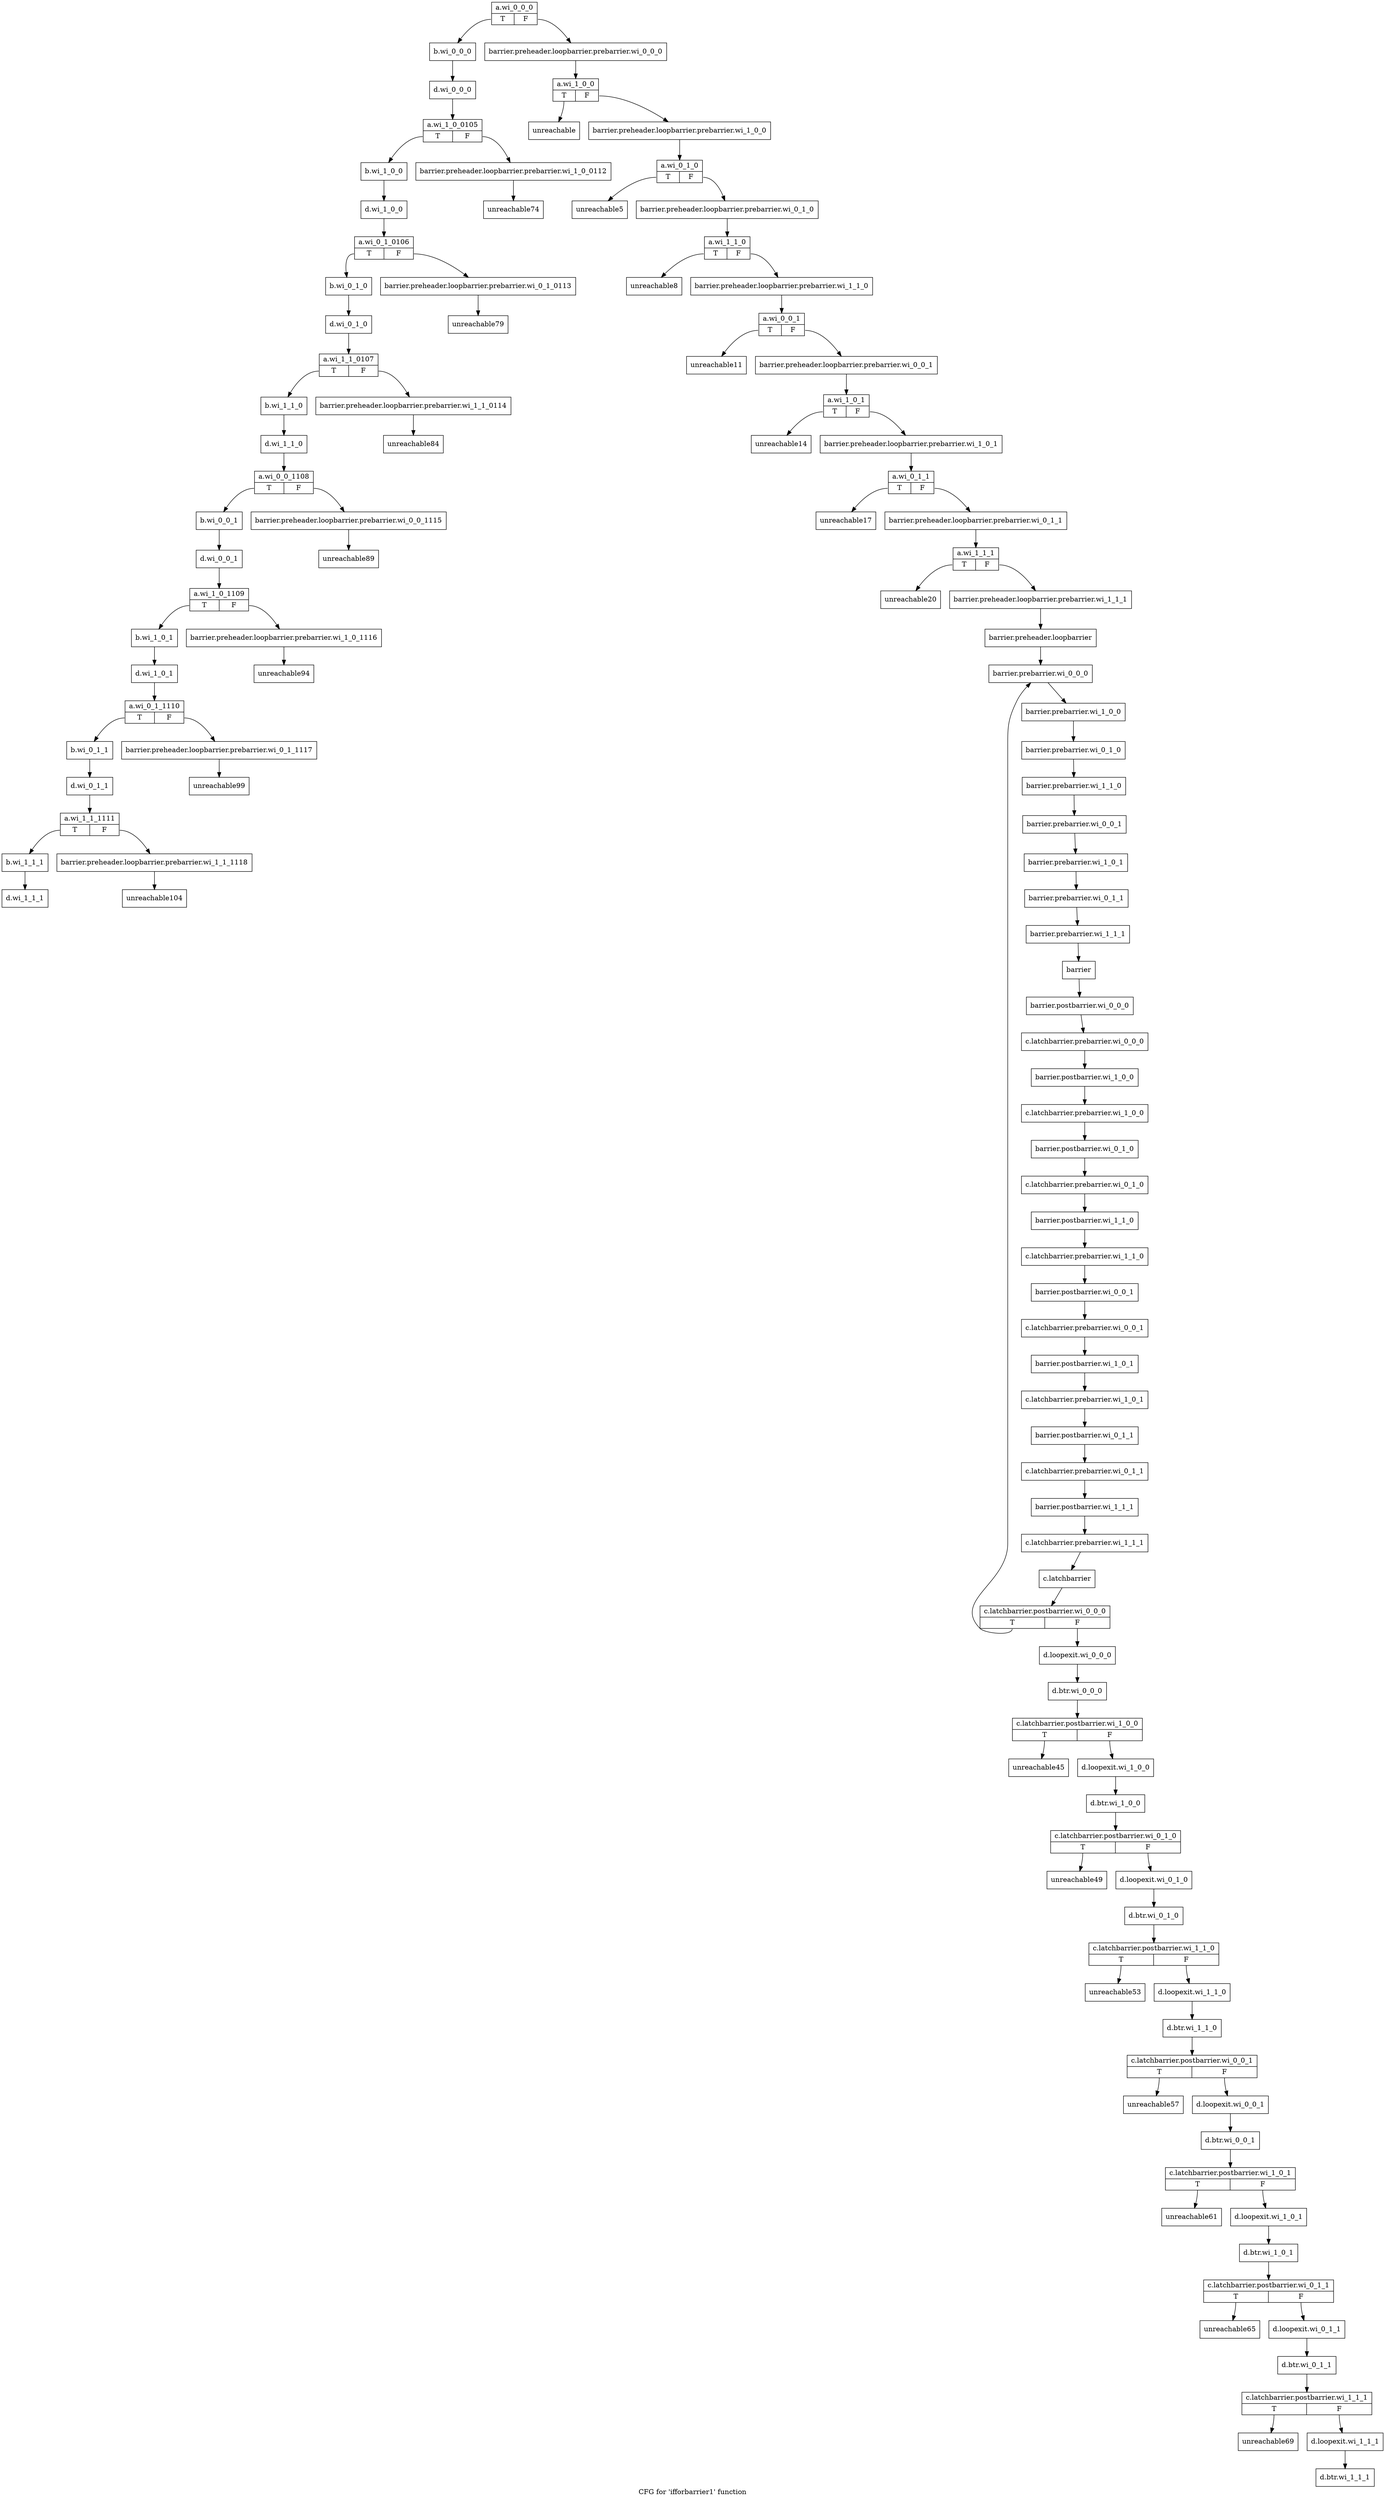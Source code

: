 digraph "CFG for 'ifforbarrier1' function" {
	label="CFG for 'ifforbarrier1' function";

	Node0x31fa740 [shape=record,label="{a.wi_0_0_0|{<s0>T|<s1>F}}"];
	Node0x31fa740:s0 -> Node0x31fb8e0;
	Node0x31fa740:s1 -> Node0x31fb1c0;
	Node0x31fb1c0 [shape=record,label="{barrier.preheader.loopbarrier.prebarrier.wi_0_0_0}"];
	Node0x31fb1c0 -> Node0x31fb100;
	Node0x31fb160 [shape=record,label="{barrier.preheader.loopbarrier}"];
	Node0x31fb160 -> Node0x31ff740;
	Node0x31fb8e0 [shape=record,label="{b.wi_0_0_0}"];
	Node0x31fb8e0 -> Node0x31ff8a0;
	Node0x31ff740 [shape=record,label="{barrier.prebarrier.wi_0_0_0}"];
	Node0x31ff740 -> Node0x31ff9f0;
	Node0x31ffb10 [shape=record,label="{barrier}"];
	Node0x31ffb10 -> Node0x31ffca0;
	Node0x31ffca0 [shape=record,label="{barrier.postbarrier.wi_0_0_0}"];
	Node0x31ffca0 -> Node0x31ffe60;
	Node0x31ffe60 [shape=record,label="{c.latchbarrier.prebarrier.wi_0_0_0}"];
	Node0x31ffe60 -> Node0x31ffe00;
	Node0x3200000 [shape=record,label="{c.latchbarrier}"];
	Node0x3200000 -> Node0x32002d0;
	Node0x32002d0 [shape=record,label="{c.latchbarrier.postbarrier.wi_0_0_0|{<s0>T|<s1>F}}"];
	Node0x32002d0:s0 -> Node0x31ff740;
	Node0x32002d0:s1 -> Node0x3200430;
	Node0x3200430 [shape=record,label="{d.loopexit.wi_0_0_0}"];
	Node0x3200430 -> Node0x32005b0;
	Node0x31ff8a0 [shape=record,label="{d.wi_0_0_0}"];
	Node0x31ff8a0 -> Node0x32006c0;
	Node0x32005b0 [shape=record,label="{d.btr.wi_0_0_0}"];
	Node0x32005b0 -> Node0x32007d0;
	Node0x31fb100 [shape=record,label="{a.wi_1_0_0|{<s0>T|<s1>F}}"];
	Node0x31fb100:s0 -> Node0x32008b0;
	Node0x31fb100:s1 -> Node0x3200a10;
	Node0x3200a10 [shape=record,label="{barrier.preheader.loopbarrier.prebarrier.wi_1_0_0}"];
	Node0x3200a10 -> Node0x3200950;
	Node0x32008b0 [shape=record,label="{unreachable}"];
	Node0x3200950 [shape=record,label="{a.wi_0_1_0|{<s0>T|<s1>F}}"];
	Node0x3200950:s0 -> Node0x3200c20;
	Node0x3200950:s1 -> Node0x3200d40;
	Node0x3200d40 [shape=record,label="{barrier.preheader.loopbarrier.prebarrier.wi_0_1_0}"];
	Node0x3200d40 -> Node0x3200c80;
	Node0x3200c20 [shape=record,label="{unreachable5}"];
	Node0x3200c80 [shape=record,label="{a.wi_1_1_0|{<s0>T|<s1>F}}"];
	Node0x3200c80:s0 -> Node0x3200f80;
	Node0x3200c80:s1 -> Node0x3200120;
	Node0x3200120 [shape=record,label="{barrier.preheader.loopbarrier.prebarrier.wi_1_1_0}"];
	Node0x3200120 -> Node0x3200060;
	Node0x3200f80 [shape=record,label="{unreachable8}"];
	Node0x3200060 [shape=record,label="{a.wi_0_0_1|{<s0>T|<s1>F}}"];
	Node0x3200060:s0 -> Node0x32014f0;
	Node0x3200060:s1 -> Node0x3201610;
	Node0x3201610 [shape=record,label="{barrier.preheader.loopbarrier.prebarrier.wi_0_0_1}"];
	Node0x3201610 -> Node0x3201550;
	Node0x32014f0 [shape=record,label="{unreachable11}"];
	Node0x3201550 [shape=record,label="{a.wi_1_0_1|{<s0>T|<s1>F}}"];
	Node0x3201550:s0 -> Node0x3201850;
	Node0x3201550:s1 -> Node0x3201970;
	Node0x3201970 [shape=record,label="{barrier.preheader.loopbarrier.prebarrier.wi_1_0_1}"];
	Node0x3201970 -> Node0x32018b0;
	Node0x3201850 [shape=record,label="{unreachable14}"];
	Node0x32018b0 [shape=record,label="{a.wi_0_1_1|{<s0>T|<s1>F}}"];
	Node0x32018b0:s0 -> Node0x3201bb0;
	Node0x32018b0:s1 -> Node0x3201cd0;
	Node0x3201cd0 [shape=record,label="{barrier.preheader.loopbarrier.prebarrier.wi_0_1_1}"];
	Node0x3201cd0 -> Node0x3201c10;
	Node0x3201bb0 [shape=record,label="{unreachable17}"];
	Node0x3201c10 [shape=record,label="{a.wi_1_1_1|{<s0>T|<s1>F}}"];
	Node0x3201c10:s0 -> Node0x3201f10;
	Node0x3201c10:s1 -> Node0x3202030;
	Node0x3202030 [shape=record,label="{barrier.preheader.loopbarrier.prebarrier.wi_1_1_1}"];
	Node0x3202030 -> Node0x31fb160;
	Node0x3201f10 [shape=record,label="{unreachable20}"];
	Node0x31ff9f0 [shape=record,label="{barrier.prebarrier.wi_1_0_0}"];
	Node0x31ff9f0 -> Node0x3201f70;
	Node0x3201f70 [shape=record,label="{barrier.prebarrier.wi_0_1_0}"];
	Node0x3201f70 -> Node0x3202290;
	Node0x3202290 [shape=record,label="{barrier.prebarrier.wi_1_1_0}"];
	Node0x3202290 -> Node0x3202370;
	Node0x3202370 [shape=record,label="{barrier.prebarrier.wi_0_0_1}"];
	Node0x3202370 -> Node0x3202490;
	Node0x3202490 [shape=record,label="{barrier.prebarrier.wi_1_0_1}"];
	Node0x3202490 -> Node0x32025b0;
	Node0x32025b0 [shape=record,label="{barrier.prebarrier.wi_0_1_1}"];
	Node0x32025b0 -> Node0x32026d0;
	Node0x32026d0 [shape=record,label="{barrier.prebarrier.wi_1_1_1}"];
	Node0x32026d0 -> Node0x31ffb10;
	Node0x31ffe00 [shape=record,label="{barrier.postbarrier.wi_1_0_0}"];
	Node0x31ffe00 -> Node0x3202920;
	Node0x3202920 [shape=record,label="{c.latchbarrier.prebarrier.wi_1_0_0}"];
	Node0x3202920 -> Node0x3202870;
	Node0x3202870 [shape=record,label="{barrier.postbarrier.wi_0_1_0}"];
	Node0x3202870 -> Node0x3202ae0;
	Node0x3202ae0 [shape=record,label="{c.latchbarrier.prebarrier.wi_0_1_0}"];
	Node0x3202ae0 -> Node0x3202a80;
	Node0x3202a80 [shape=record,label="{barrier.postbarrier.wi_1_1_0}"];
	Node0x3202a80 -> Node0x3202ce0;
	Node0x3202ce0 [shape=record,label="{c.latchbarrier.prebarrier.wi_1_1_0}"];
	Node0x3202ce0 -> Node0x3202c80;
	Node0x3202c80 [shape=record,label="{barrier.postbarrier.wi_0_0_1}"];
	Node0x3202c80 -> Node0x32011c0;
	Node0x32011c0 [shape=record,label="{c.latchbarrier.prebarrier.wi_0_0_1}"];
	Node0x32011c0 -> Node0x3201160;
	Node0x3201160 [shape=record,label="{barrier.postbarrier.wi_1_0_1}"];
	Node0x3201160 -> Node0x3203560;
	Node0x3203560 [shape=record,label="{c.latchbarrier.prebarrier.wi_1_0_1}"];
	Node0x3203560 -> Node0x32013a0;
	Node0x32013a0 [shape=record,label="{barrier.postbarrier.wi_0_1_1}"];
	Node0x32013a0 -> Node0x32037a0;
	Node0x32037a0 [shape=record,label="{c.latchbarrier.prebarrier.wi_0_1_1}"];
	Node0x32037a0 -> Node0x3203740;
	Node0x3203740 [shape=record,label="{barrier.postbarrier.wi_1_1_1}"];
	Node0x3203740 -> Node0x32039e0;
	Node0x32039e0 [shape=record,label="{c.latchbarrier.prebarrier.wi_1_1_1}"];
	Node0x32039e0 -> Node0x3200000;
	Node0x32007d0 [shape=record,label="{c.latchbarrier.postbarrier.wi_1_0_0|{<s0>T|<s1>F}}"];
	Node0x32007d0:s0 -> Node0x3203980;
	Node0x32007d0:s1 -> Node0x3203bc0;
	Node0x3203bc0 [shape=record,label="{d.loopexit.wi_1_0_0}"];
	Node0x3203bc0 -> Node0x3203da0;
	Node0x3203da0 [shape=record,label="{d.btr.wi_1_0_0}"];
	Node0x3203da0 -> Node0x3203eb0;
	Node0x3203980 [shape=record,label="{unreachable45}"];
	Node0x3203ff0 [shape=record,label="{d.btr.wi_0_1_0}"];
	Node0x3203ff0 -> Node0x32040b0;
	Node0x3203eb0 [shape=record,label="{c.latchbarrier.postbarrier.wi_0_1_0|{<s0>T|<s1>F}}"];
	Node0x3203eb0:s0 -> Node0x32041d0;
	Node0x3203eb0:s1 -> Node0x3204270;
	Node0x3204270 [shape=record,label="{d.loopexit.wi_0_1_0}"];
	Node0x3204270 -> Node0x3203ff0;
	Node0x32041d0 [shape=record,label="{unreachable49}"];
	Node0x3204530 [shape=record,label="{d.btr.wi_1_1_0}"];
	Node0x3204530 -> Node0x32045f0;
	Node0x32040b0 [shape=record,label="{c.latchbarrier.postbarrier.wi_1_1_0|{<s0>T|<s1>F}}"];
	Node0x32040b0:s0 -> Node0x3204050;
	Node0x32040b0:s1 -> Node0x32046d0;
	Node0x32046d0 [shape=record,label="{d.loopexit.wi_1_1_0}"];
	Node0x32046d0 -> Node0x3204530;
	Node0x3204050 [shape=record,label="{unreachable53}"];
	Node0x3204990 [shape=record,label="{d.btr.wi_0_0_1}"];
	Node0x3204990 -> Node0x3204a50;
	Node0x32045f0 [shape=record,label="{c.latchbarrier.postbarrier.wi_0_0_1|{<s0>T|<s1>F}}"];
	Node0x32045f0:s0 -> Node0x3204590;
	Node0x32045f0:s1 -> Node0x3204b30;
	Node0x3204b30 [shape=record,label="{d.loopexit.wi_0_0_1}"];
	Node0x3204b30 -> Node0x3204990;
	Node0x3204590 [shape=record,label="{unreachable57}"];
	Node0x3204df0 [shape=record,label="{d.btr.wi_1_0_1}"];
	Node0x3204df0 -> Node0x3204eb0;
	Node0x3204a50 [shape=record,label="{c.latchbarrier.postbarrier.wi_1_0_1|{<s0>T|<s1>F}}"];
	Node0x3204a50:s0 -> Node0x32049f0;
	Node0x3204a50:s1 -> Node0x3204f90;
	Node0x3204f90 [shape=record,label="{d.loopexit.wi_1_0_1}"];
	Node0x3204f90 -> Node0x3204df0;
	Node0x32049f0 [shape=record,label="{unreachable61}"];
	Node0x3205250 [shape=record,label="{d.btr.wi_0_1_1}"];
	Node0x3205250 -> Node0x3205310;
	Node0x3204eb0 [shape=record,label="{c.latchbarrier.postbarrier.wi_0_1_1|{<s0>T|<s1>F}}"];
	Node0x3204eb0:s0 -> Node0x3204e50;
	Node0x3204eb0:s1 -> Node0x32053f0;
	Node0x32053f0 [shape=record,label="{d.loopexit.wi_0_1_1}"];
	Node0x32053f0 -> Node0x3205250;
	Node0x3204e50 [shape=record,label="{unreachable65}"];
	Node0x32056b0 [shape=record,label="{d.btr.wi_1_1_1}"];
	Node0x3205310 [shape=record,label="{c.latchbarrier.postbarrier.wi_1_1_1|{<s0>T|<s1>F}}"];
	Node0x3205310:s0 -> Node0x32052b0;
	Node0x3205310:s1 -> Node0x32057d0;
	Node0x32057d0 [shape=record,label="{d.loopexit.wi_1_1_1}"];
	Node0x32057d0 -> Node0x32056b0;
	Node0x32052b0 [shape=record,label="{unreachable69}"];
	Node0x32006c0 [shape=record,label="{a.wi_1_0_0105|{<s0>T|<s1>F}}"];
	Node0x32006c0:s0 -> Node0x32059f0;
	Node0x32006c0:s1 -> Node0x3205ae0;
	Node0x32059f0 [shape=record,label="{b.wi_1_0_0}"];
	Node0x32059f0 -> Node0x3205c50;
	Node0x3205ae0 [shape=record,label="{barrier.preheader.loopbarrier.prebarrier.wi_1_0_0112}"];
	Node0x3205ae0 -> Node0x3205a50;
	Node0x3205c50 [shape=record,label="{d.wi_1_0_0}"];
	Node0x3205c50 -> Node0x3205bf0;
	Node0x3205a50 [shape=record,label="{unreachable74}"];
	Node0x3205f80 [shape=record,label="{barrier.preheader.loopbarrier.prebarrier.wi_0_1_0113}"];
	Node0x3205f80 -> Node0x3205fe0;
	Node0x3205ec0 [shape=record,label="{d.wi_0_1_0}"];
	Node0x3205ec0 -> Node0x3206120;
	Node0x3206230 [shape=record,label="{b.wi_0_1_0}"];
	Node0x3206230 -> Node0x3205ec0;
	Node0x3205bf0 [shape=record,label="{a.wi_0_1_0106|{<s0>T|<s1>F}}"];
	Node0x3205bf0:s0 -> Node0x3206230;
	Node0x3205bf0:s1 -> Node0x3205f80;
	Node0x3205fe0 [shape=record,label="{unreachable79}"];
	Node0x32064b0 [shape=record,label="{barrier.preheader.loopbarrier.prebarrier.wi_1_1_0114}"];
	Node0x32064b0 -> Node0x3206510;
	Node0x3206340 [shape=record,label="{d.wi_1_1_0}"];
	Node0x3206340 -> Node0x3202d40;
	Node0x3202e50 [shape=record,label="{b.wi_1_1_0}"];
	Node0x3202e50 -> Node0x3206340;
	Node0x3206120 [shape=record,label="{a.wi_1_1_0107|{<s0>T|<s1>F}}"];
	Node0x3206120:s0 -> Node0x3202e50;
	Node0x3206120:s1 -> Node0x32064b0;
	Node0x3206510 [shape=record,label="{unreachable84}"];
	Node0x32030d0 [shape=record,label="{barrier.preheader.loopbarrier.prebarrier.wi_0_0_1115}"];
	Node0x32030d0 -> Node0x3203180;
	Node0x3202f60 [shape=record,label="{d.wi_0_0_1}"];
	Node0x3202f60 -> Node0x32032f0;
	Node0x3203400 [shape=record,label="{b.wi_0_0_1}"];
	Node0x3203400 -> Node0x3202f60;
	Node0x3202d40 [shape=record,label="{a.wi_0_0_1108|{<s0>T|<s1>F}}"];
	Node0x3202d40:s0 -> Node0x3203400;
	Node0x3202d40:s1 -> Node0x32030d0;
	Node0x3203180 [shape=record,label="{unreachable89}"];
	Node0x3207750 [shape=record,label="{d.wi_1_0_1}"];
	Node0x3207750 -> Node0x32077b0;
	Node0x3207890 [shape=record,label="{b.wi_1_0_1}"];
	Node0x3207890 -> Node0x3207750;
	Node0x32032f0 [shape=record,label="{a.wi_1_0_1109|{<s0>T|<s1>F}}"];
	Node0x32032f0:s0 -> Node0x3207890;
	Node0x32032f0:s1 -> Node0x3207a60;
	Node0x3207a60 [shape=record,label="{barrier.preheader.loopbarrier.prebarrier.wi_1_0_1116}"];
	Node0x3207a60 -> Node0x32079a0;
	Node0x32079a0 [shape=record,label="{unreachable94}"];
	Node0x3207c70 [shape=record,label="{d.wi_0_1_1}"];
	Node0x3207c70 -> Node0x3207d00;
	Node0x3207e10 [shape=record,label="{b.wi_0_1_1}"];
	Node0x3207e10 -> Node0x3207c70;
	Node0x32077b0 [shape=record,label="{a.wi_0_1_1110|{<s0>T|<s1>F}}"];
	Node0x32077b0:s0 -> Node0x3207e10;
	Node0x32077b0:s1 -> Node0x3207fe0;
	Node0x3207fe0 [shape=record,label="{barrier.preheader.loopbarrier.prebarrier.wi_0_1_1117}"];
	Node0x3207fe0 -> Node0x3207f20;
	Node0x3207f20 [shape=record,label="{unreachable99}"];
	Node0x32081f0 [shape=record,label="{d.wi_1_1_1}"];
	Node0x32082e0 [shape=record,label="{b.wi_1_1_1}"];
	Node0x32082e0 -> Node0x32081f0;
	Node0x3207d00 [shape=record,label="{a.wi_1_1_1111|{<s0>T|<s1>F}}"];
	Node0x3207d00:s0 -> Node0x32082e0;
	Node0x3207d00:s1 -> Node0x32084b0;
	Node0x32084b0 [shape=record,label="{barrier.preheader.loopbarrier.prebarrier.wi_1_1_1118}"];
	Node0x32084b0 -> Node0x32083f0;
	Node0x32083f0 [shape=record,label="{unreachable104}"];
}
